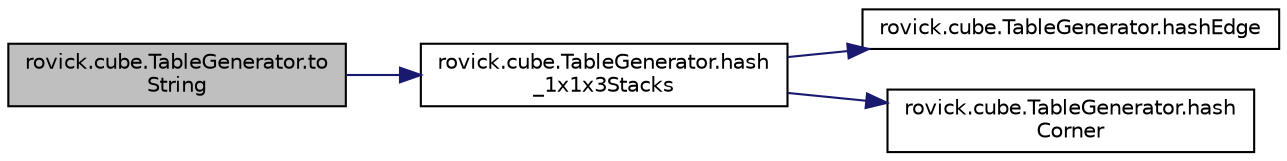 digraph "rovick.cube.TableGenerator.toString"
{
  edge [fontname="Helvetica",fontsize="10",labelfontname="Helvetica",labelfontsize="10"];
  node [fontname="Helvetica",fontsize="10",shape=record];
  rankdir="LR";
  Node155 [label="rovick.cube.TableGenerator.to\lString",height=0.2,width=0.4,color="black", fillcolor="grey75", style="filled", fontcolor="black"];
  Node155 -> Node156 [color="midnightblue",fontsize="10",style="solid",fontname="Helvetica"];
  Node156 [label="rovick.cube.TableGenerator.hash\l_1x1x3Stacks",height=0.2,width=0.4,color="black", fillcolor="white", style="filled",URL="$classrovick_1_1cube_1_1_table_generator.html#ae76f58845c0cf0edbfa0d0de955341a0"];
  Node156 -> Node157 [color="midnightblue",fontsize="10",style="solid",fontname="Helvetica"];
  Node157 [label="rovick.cube.TableGenerator.hashEdge",height=0.2,width=0.4,color="black", fillcolor="white", style="filled",URL="$classrovick_1_1cube_1_1_table_generator.html#ad911b5dfac8150d1fb7ed6e2aa059b66"];
  Node156 -> Node158 [color="midnightblue",fontsize="10",style="solid",fontname="Helvetica"];
  Node158 [label="rovick.cube.TableGenerator.hash\lCorner",height=0.2,width=0.4,color="black", fillcolor="white", style="filled",URL="$classrovick_1_1cube_1_1_table_generator.html#a4554bb29d3c0ab3118ca0f7155de99ef"];
}
